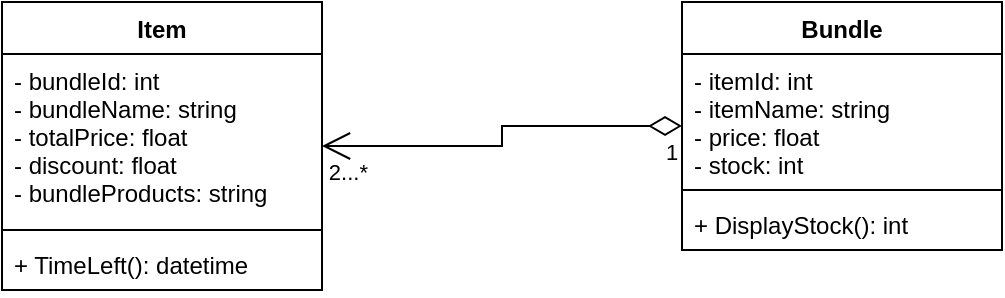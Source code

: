 <mxfile version="20.5.3" type="device"><diagram id="C5RBs43oDa-KdzZeNtuy" name="Page-1"><mxGraphModel dx="1422" dy="794" grid="1" gridSize="10" guides="1" tooltips="1" connect="1" arrows="1" fold="1" page="1" pageScale="1" pageWidth="827" pageHeight="1169" math="0" shadow="0"><root><mxCell id="WIyWlLk6GJQsqaUBKTNV-0"/><mxCell id="WIyWlLk6GJQsqaUBKTNV-1" parent="WIyWlLk6GJQsqaUBKTNV-0"/><mxCell id="A2CWY2qfFRLGiITw-LHv-0" value="Item" style="swimlane;fontStyle=1;align=center;verticalAlign=top;childLayout=stackLayout;horizontal=1;startSize=26;horizontalStack=0;resizeParent=1;resizeParentMax=0;resizeLast=0;collapsible=1;marginBottom=0;" parent="WIyWlLk6GJQsqaUBKTNV-1" vertex="1"><mxGeometry x="160" y="120" width="160" height="144" as="geometry"/></mxCell><mxCell id="A2CWY2qfFRLGiITw-LHv-1" value="- bundleId: int&#10;- bundleName: string&#10;- totalPrice: float&#10;- discount: float&#10;- bundleProducts: string" style="text;strokeColor=none;fillColor=none;align=left;verticalAlign=top;spacingLeft=4;spacingRight=4;overflow=hidden;rotatable=0;points=[[0,0.5],[1,0.5]];portConstraint=eastwest;" parent="A2CWY2qfFRLGiITw-LHv-0" vertex="1"><mxGeometry y="26" width="160" height="84" as="geometry"/></mxCell><mxCell id="A2CWY2qfFRLGiITw-LHv-2" value="" style="line;strokeWidth=1;fillColor=none;align=left;verticalAlign=middle;spacingTop=-1;spacingLeft=3;spacingRight=3;rotatable=0;labelPosition=right;points=[];portConstraint=eastwest;strokeColor=inherit;" parent="A2CWY2qfFRLGiITw-LHv-0" vertex="1"><mxGeometry y="110" width="160" height="8" as="geometry"/></mxCell><mxCell id="A2CWY2qfFRLGiITw-LHv-3" value="+ TimeLeft(): datetime" style="text;strokeColor=none;fillColor=none;align=left;verticalAlign=top;spacingLeft=4;spacingRight=4;overflow=hidden;rotatable=0;points=[[0,0.5],[1,0.5]];portConstraint=eastwest;" parent="A2CWY2qfFRLGiITw-LHv-0" vertex="1"><mxGeometry y="118" width="160" height="26" as="geometry"/></mxCell><mxCell id="A2CWY2qfFRLGiITw-LHv-4" value="Bundle" style="swimlane;fontStyle=1;align=center;verticalAlign=top;childLayout=stackLayout;horizontal=1;startSize=26;horizontalStack=0;resizeParent=1;resizeParentMax=0;resizeLast=0;collapsible=1;marginBottom=0;" parent="WIyWlLk6GJQsqaUBKTNV-1" vertex="1"><mxGeometry x="500" y="120" width="160" height="124" as="geometry"/></mxCell><mxCell id="A2CWY2qfFRLGiITw-LHv-5" value="- itemId: int&#10;- itemName: string&#10;- price: float&#10;- stock: int" style="text;strokeColor=none;fillColor=none;align=left;verticalAlign=top;spacingLeft=4;spacingRight=4;overflow=hidden;rotatable=0;points=[[0,0.5],[1,0.5]];portConstraint=eastwest;" parent="A2CWY2qfFRLGiITw-LHv-4" vertex="1"><mxGeometry y="26" width="160" height="64" as="geometry"/></mxCell><mxCell id="A2CWY2qfFRLGiITw-LHv-6" value="" style="line;strokeWidth=1;fillColor=none;align=left;verticalAlign=middle;spacingTop=-1;spacingLeft=3;spacingRight=3;rotatable=0;labelPosition=right;points=[];portConstraint=eastwest;strokeColor=inherit;" parent="A2CWY2qfFRLGiITw-LHv-4" vertex="1"><mxGeometry y="90" width="160" height="8" as="geometry"/></mxCell><mxCell id="A2CWY2qfFRLGiITw-LHv-7" value="+ DisplayStock(): int" style="text;strokeColor=none;fillColor=none;align=left;verticalAlign=top;spacingLeft=4;spacingRight=4;overflow=hidden;rotatable=0;points=[[0,0.5],[1,0.5]];portConstraint=eastwest;" parent="A2CWY2qfFRLGiITw-LHv-4" vertex="1"><mxGeometry y="98" width="160" height="26" as="geometry"/></mxCell><mxCell id="A2CWY2qfFRLGiITw-LHv-8" value="" style="endArrow=open;html=1;endSize=12;startArrow=diamondThin;startSize=14;startFill=0;edgeStyle=orthogonalEdgeStyle;rounded=0;" parent="WIyWlLk6GJQsqaUBKTNV-1" source="A2CWY2qfFRLGiITw-LHv-4" target="A2CWY2qfFRLGiITw-LHv-0" edge="1"><mxGeometry relative="1" as="geometry"><mxPoint x="333.5" y="191.5" as="sourcePoint"/><mxPoint x="493.5" y="191.5" as="targetPoint"/></mxGeometry></mxCell><mxCell id="A2CWY2qfFRLGiITw-LHv-9" value="1" style="edgeLabel;resizable=0;html=1;align=left;verticalAlign=top;" parent="A2CWY2qfFRLGiITw-LHv-8" connectable="0" vertex="1"><mxGeometry x="-1" relative="1" as="geometry"><mxPoint x="-10" as="offset"/></mxGeometry></mxCell><mxCell id="A2CWY2qfFRLGiITw-LHv-10" value="2...*" style="edgeLabel;resizable=0;html=1;align=right;verticalAlign=top;" parent="A2CWY2qfFRLGiITw-LHv-8" connectable="0" vertex="1"><mxGeometry x="1" relative="1" as="geometry"><mxPoint x="23" as="offset"/></mxGeometry></mxCell></root></mxGraphModel></diagram></mxfile>